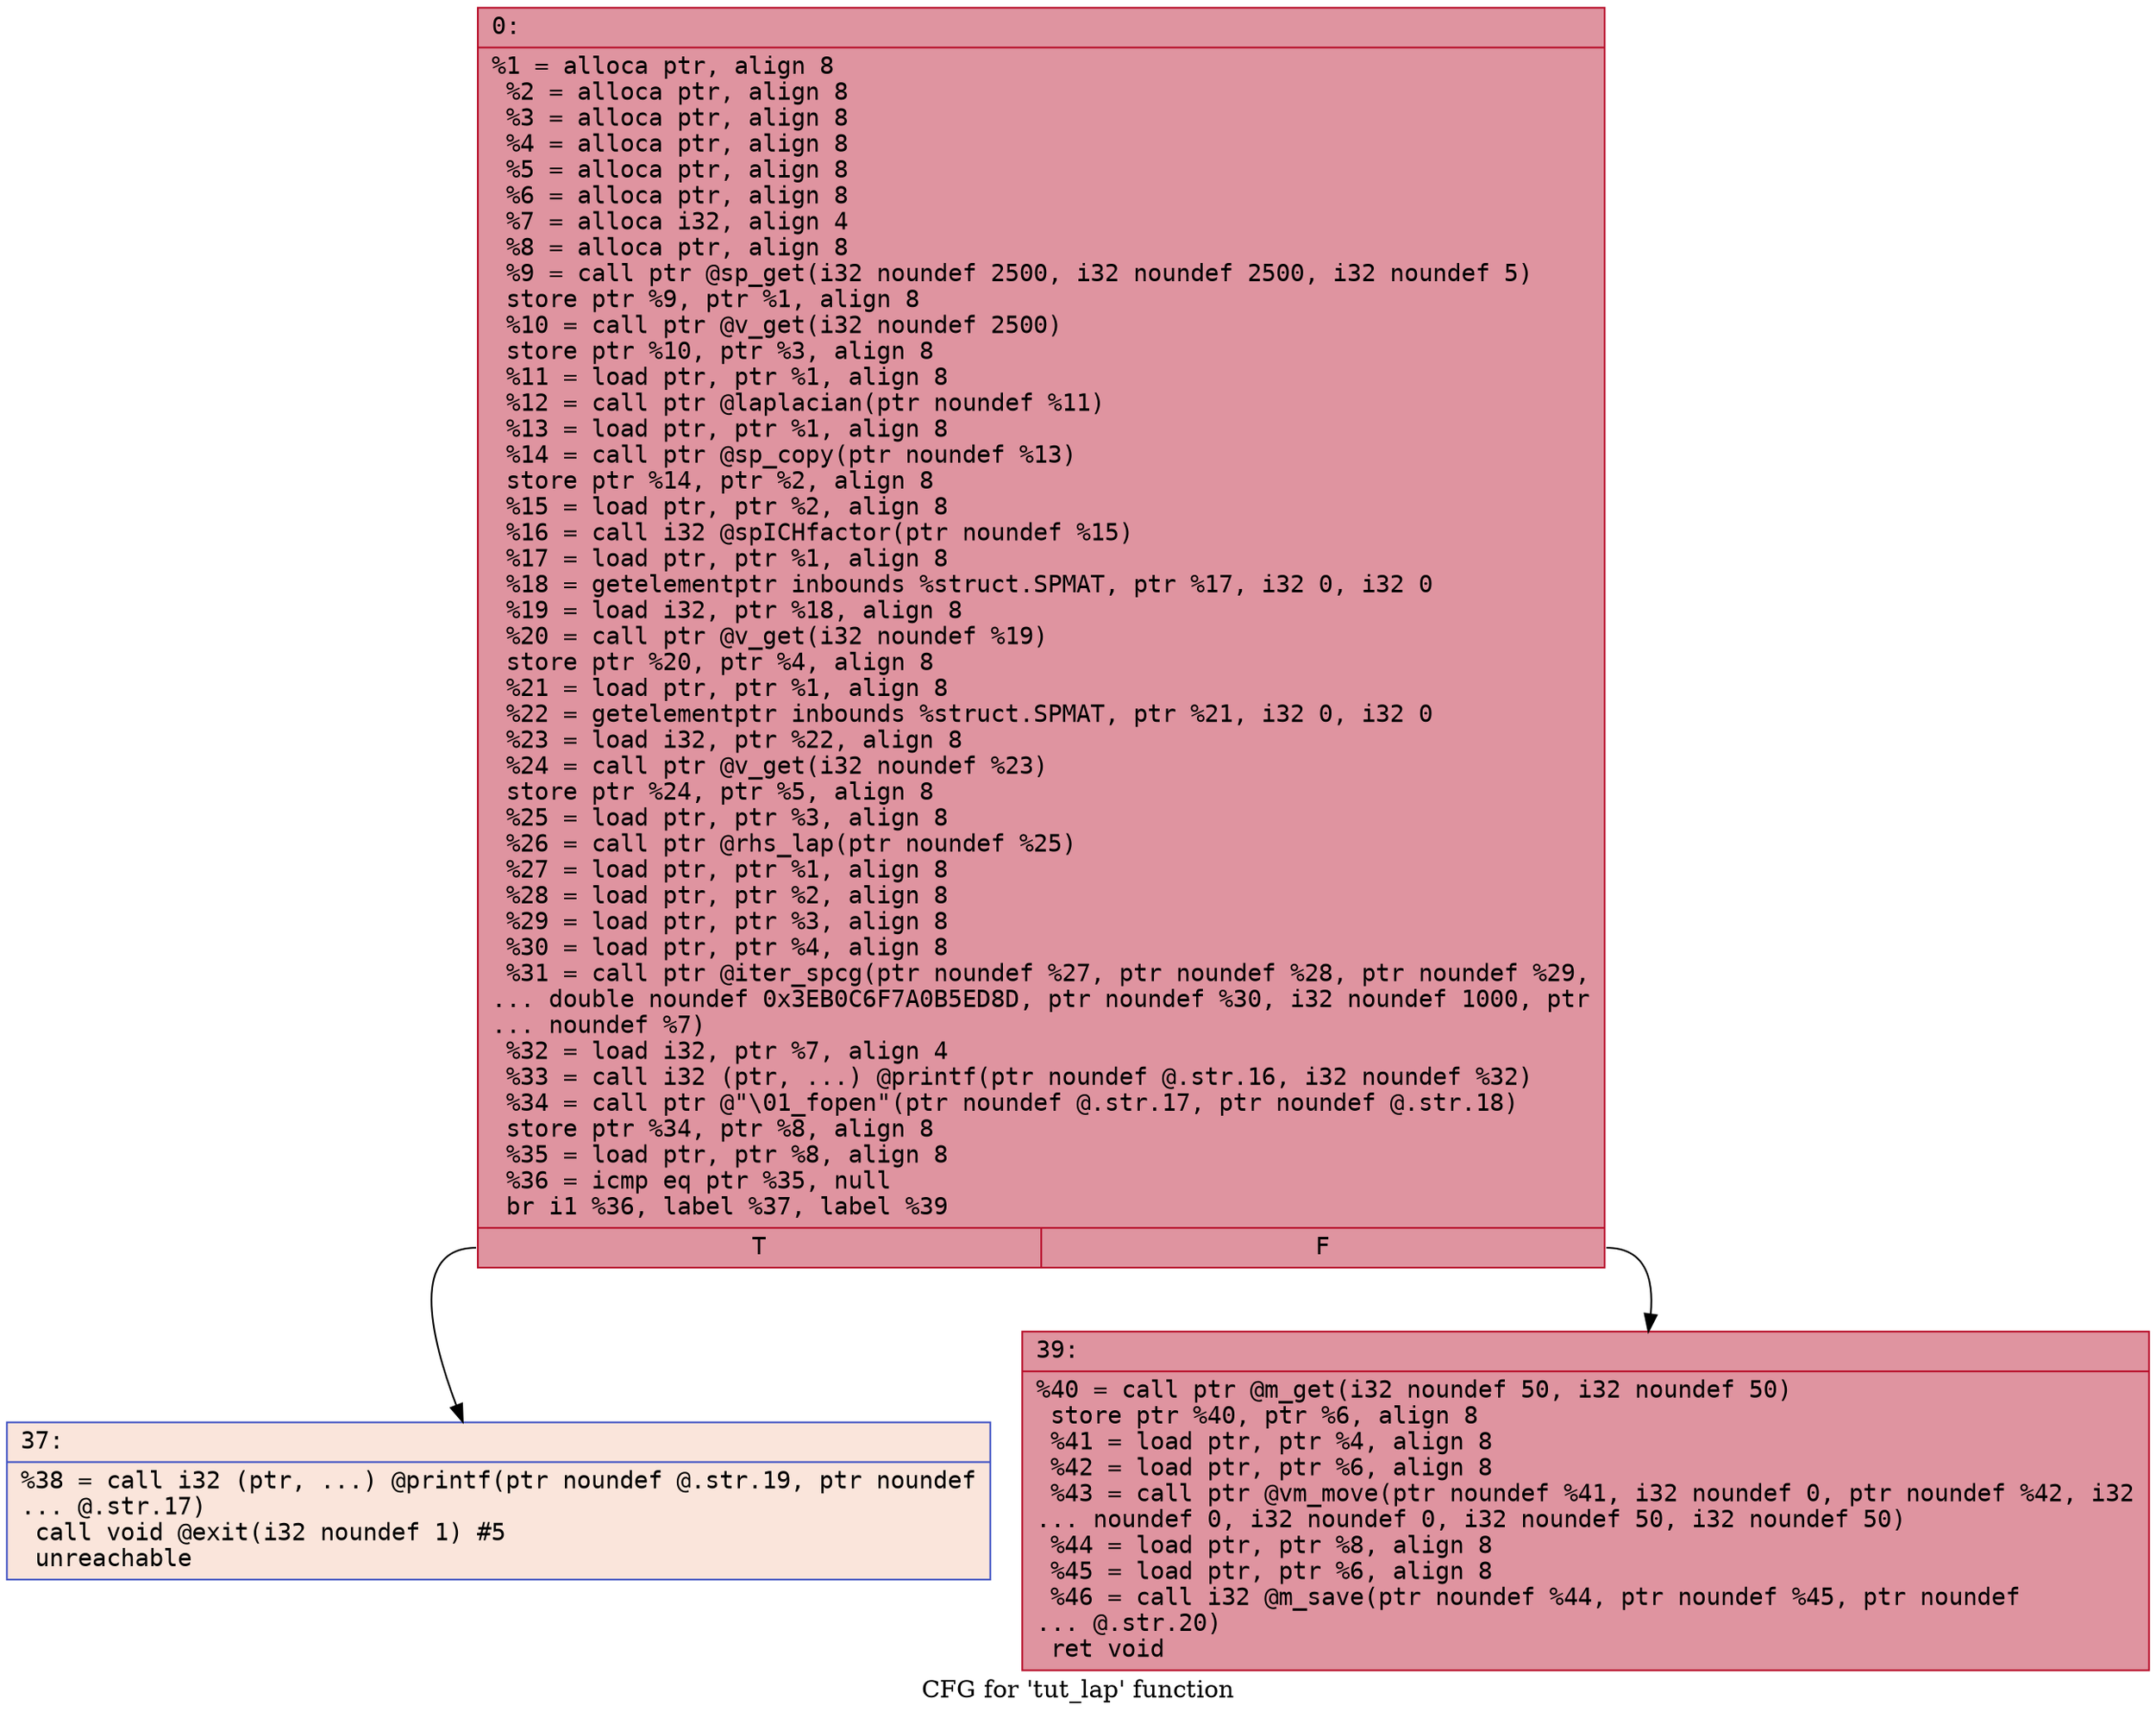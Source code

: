 digraph "CFG for 'tut_lap' function" {
	label="CFG for 'tut_lap' function";

	Node0x600000f37980 [shape=record,color="#b70d28ff", style=filled, fillcolor="#b70d2870" fontname="Courier",label="{0:\l|  %1 = alloca ptr, align 8\l  %2 = alloca ptr, align 8\l  %3 = alloca ptr, align 8\l  %4 = alloca ptr, align 8\l  %5 = alloca ptr, align 8\l  %6 = alloca ptr, align 8\l  %7 = alloca i32, align 4\l  %8 = alloca ptr, align 8\l  %9 = call ptr @sp_get(i32 noundef 2500, i32 noundef 2500, i32 noundef 5)\l  store ptr %9, ptr %1, align 8\l  %10 = call ptr @v_get(i32 noundef 2500)\l  store ptr %10, ptr %3, align 8\l  %11 = load ptr, ptr %1, align 8\l  %12 = call ptr @laplacian(ptr noundef %11)\l  %13 = load ptr, ptr %1, align 8\l  %14 = call ptr @sp_copy(ptr noundef %13)\l  store ptr %14, ptr %2, align 8\l  %15 = load ptr, ptr %2, align 8\l  %16 = call i32 @spICHfactor(ptr noundef %15)\l  %17 = load ptr, ptr %1, align 8\l  %18 = getelementptr inbounds %struct.SPMAT, ptr %17, i32 0, i32 0\l  %19 = load i32, ptr %18, align 8\l  %20 = call ptr @v_get(i32 noundef %19)\l  store ptr %20, ptr %4, align 8\l  %21 = load ptr, ptr %1, align 8\l  %22 = getelementptr inbounds %struct.SPMAT, ptr %21, i32 0, i32 0\l  %23 = load i32, ptr %22, align 8\l  %24 = call ptr @v_get(i32 noundef %23)\l  store ptr %24, ptr %5, align 8\l  %25 = load ptr, ptr %3, align 8\l  %26 = call ptr @rhs_lap(ptr noundef %25)\l  %27 = load ptr, ptr %1, align 8\l  %28 = load ptr, ptr %2, align 8\l  %29 = load ptr, ptr %3, align 8\l  %30 = load ptr, ptr %4, align 8\l  %31 = call ptr @iter_spcg(ptr noundef %27, ptr noundef %28, ptr noundef %29,\l... double noundef 0x3EB0C6F7A0B5ED8D, ptr noundef %30, i32 noundef 1000, ptr\l... noundef %7)\l  %32 = load i32, ptr %7, align 4\l  %33 = call i32 (ptr, ...) @printf(ptr noundef @.str.16, i32 noundef %32)\l  %34 = call ptr @\"\\01_fopen\"(ptr noundef @.str.17, ptr noundef @.str.18)\l  store ptr %34, ptr %8, align 8\l  %35 = load ptr, ptr %8, align 8\l  %36 = icmp eq ptr %35, null\l  br i1 %36, label %37, label %39\l|{<s0>T|<s1>F}}"];
	Node0x600000f37980:s0 -> Node0x600000f379d0[tooltip="0 -> 37\nProbability 0.00%" ];
	Node0x600000f37980:s1 -> Node0x600000f37a20[tooltip="0 -> 39\nProbability 100.00%" ];
	Node0x600000f379d0 [shape=record,color="#3d50c3ff", style=filled, fillcolor="#f4c5ad70" fontname="Courier",label="{37:\l|  %38 = call i32 (ptr, ...) @printf(ptr noundef @.str.19, ptr noundef\l... @.str.17)\l  call void @exit(i32 noundef 1) #5\l  unreachable\l}"];
	Node0x600000f37a20 [shape=record,color="#b70d28ff", style=filled, fillcolor="#b70d2870" fontname="Courier",label="{39:\l|  %40 = call ptr @m_get(i32 noundef 50, i32 noundef 50)\l  store ptr %40, ptr %6, align 8\l  %41 = load ptr, ptr %4, align 8\l  %42 = load ptr, ptr %6, align 8\l  %43 = call ptr @vm_move(ptr noundef %41, i32 noundef 0, ptr noundef %42, i32\l... noundef 0, i32 noundef 0, i32 noundef 50, i32 noundef 50)\l  %44 = load ptr, ptr %8, align 8\l  %45 = load ptr, ptr %6, align 8\l  %46 = call i32 @m_save(ptr noundef %44, ptr noundef %45, ptr noundef\l... @.str.20)\l  ret void\l}"];
}
